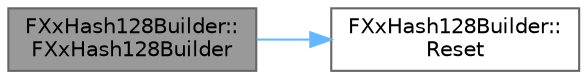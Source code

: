 digraph "FXxHash128Builder::FXxHash128Builder"
{
 // INTERACTIVE_SVG=YES
 // LATEX_PDF_SIZE
  bgcolor="transparent";
  edge [fontname=Helvetica,fontsize=10,labelfontname=Helvetica,labelfontsize=10];
  node [fontname=Helvetica,fontsize=10,shape=box,height=0.2,width=0.4];
  rankdir="LR";
  Node1 [id="Node000001",label="FXxHash128Builder::\lFXxHash128Builder",height=0.2,width=0.4,color="gray40", fillcolor="grey60", style="filled", fontcolor="black",tooltip=" "];
  Node1 -> Node2 [id="edge1_Node000001_Node000002",color="steelblue1",style="solid",tooltip=" "];
  Node2 [id="Node000002",label="FXxHash128Builder::\lReset",height=0.2,width=0.4,color="grey40", fillcolor="white", style="filled",URL="$d4/d2d/classFXxHash128Builder.html#a840177ecbbf707729a4cf3fc81fcb7be",tooltip=" "];
}
